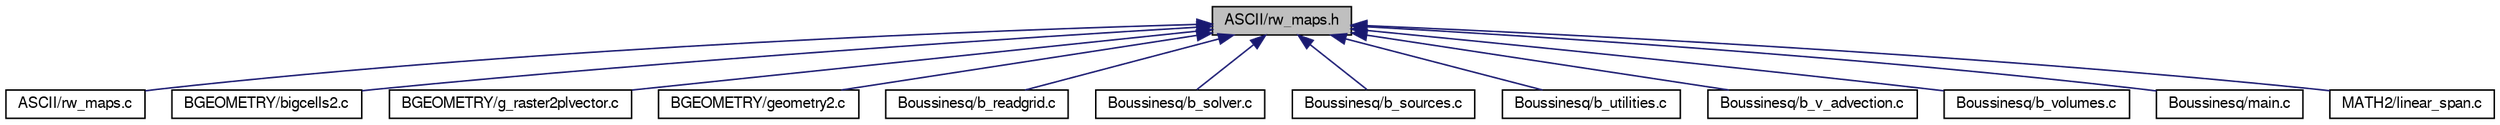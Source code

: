 digraph "ASCII/rw_maps.h"
{
  bgcolor="transparent";
  edge [fontname="FreeSans",fontsize="10",labelfontname="FreeSans",labelfontsize="10"];
  node [fontname="FreeSans",fontsize="10",shape=record];
  Node1 [label="ASCII/rw_maps.h",height=0.2,width=0.4,color="black", fillcolor="grey75", style="filled" fontcolor="black"];
  Node1 -> Node2 [dir="back",color="midnightblue",fontsize="10",style="solid",fontname="FreeSans"];
  Node2 [label="ASCII/rw_maps.c",height=0.2,width=0.4,color="black",URL="$rw__maps_8c.html"];
  Node1 -> Node3 [dir="back",color="midnightblue",fontsize="10",style="solid",fontname="FreeSans"];
  Node3 [label="BGEOMETRY/bigcells2.c",height=0.2,width=0.4,color="black",URL="$bigcells2_8c.html"];
  Node1 -> Node4 [dir="back",color="midnightblue",fontsize="10",style="solid",fontname="FreeSans"];
  Node4 [label="BGEOMETRY/g_raster2plvector.c",height=0.2,width=0.4,color="black",URL="$g__raster2plvector_8c.html"];
  Node1 -> Node5 [dir="back",color="midnightblue",fontsize="10",style="solid",fontname="FreeSans"];
  Node5 [label="BGEOMETRY/geometry2.c",height=0.2,width=0.4,color="black",URL="$geometry2_8c.html"];
  Node1 -> Node6 [dir="back",color="midnightblue",fontsize="10",style="solid",fontname="FreeSans"];
  Node6 [label="Boussinesq/b_readgrid.c",height=0.2,width=0.4,color="black",URL="$b__readgrid_8c.html"];
  Node1 -> Node7 [dir="back",color="midnightblue",fontsize="10",style="solid",fontname="FreeSans"];
  Node7 [label="Boussinesq/b_solver.c",height=0.2,width=0.4,color="black",URL="$b__solver_8c.html"];
  Node1 -> Node8 [dir="back",color="midnightblue",fontsize="10",style="solid",fontname="FreeSans"];
  Node8 [label="Boussinesq/b_sources.c",height=0.2,width=0.4,color="black",URL="$b__sources_8c.html"];
  Node1 -> Node9 [dir="back",color="midnightblue",fontsize="10",style="solid",fontname="FreeSans"];
  Node9 [label="Boussinesq/b_utilities.c",height=0.2,width=0.4,color="black",URL="$b__utilities_8c.html"];
  Node1 -> Node10 [dir="back",color="midnightblue",fontsize="10",style="solid",fontname="FreeSans"];
  Node10 [label="Boussinesq/b_v_advection.c",height=0.2,width=0.4,color="black",URL="$b__v__advection_8c.html"];
  Node1 -> Node11 [dir="back",color="midnightblue",fontsize="10",style="solid",fontname="FreeSans"];
  Node11 [label="Boussinesq/b_volumes.c",height=0.2,width=0.4,color="black",URL="$b__volumes_8c.html"];
  Node1 -> Node12 [dir="back",color="midnightblue",fontsize="10",style="solid",fontname="FreeSans"];
  Node12 [label="Boussinesq/main.c",height=0.2,width=0.4,color="black",URL="$main_8c.html"];
  Node1 -> Node13 [dir="back",color="midnightblue",fontsize="10",style="solid",fontname="FreeSans"];
  Node13 [label="MATH2/linear_span.c",height=0.2,width=0.4,color="black",URL="$linear__span_8c.html"];
}
